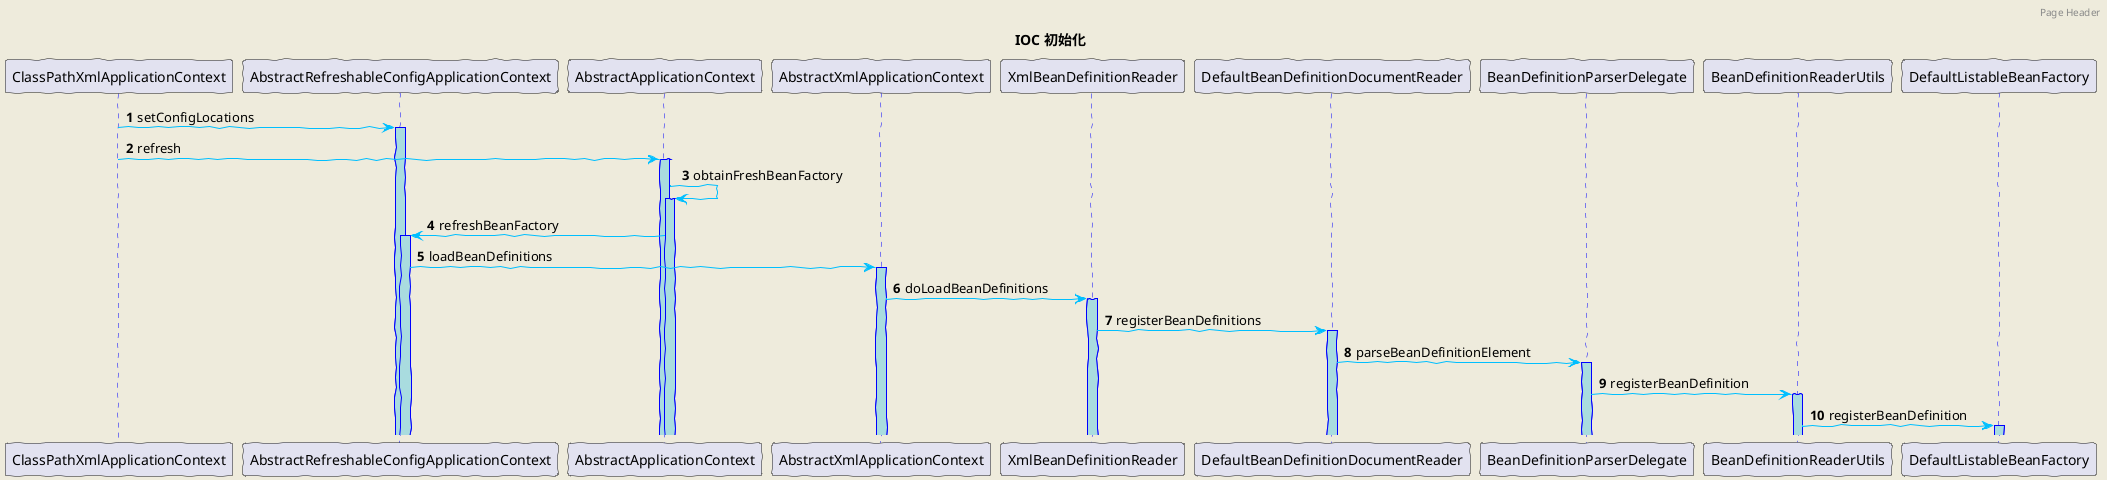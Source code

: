 @startuml

title IOC 初始化

autonumber

autoactivate on

skinparam backgroundColor #EEEBDC
skinparam handwritten true

skinparam sequence {
ArrowColor DeepSkyBlue
ActorBorderColor DeepSkyBlue
LifeLineBorderColor blue
LifeLineBackgroundColor #A9DCDF

ParticipantFontName Impact

ActorBackgroundColor aqua
ActorFontColor DeepSkyBlue
ActorFontSize 17
ActorFontName Aapex
}

header Page Header


ClassPathXmlApplicationContext -> AbstractRefreshableConfigApplicationContext : setConfigLocations

ClassPathXmlApplicationContext -> AbstractApplicationContext : refresh

AbstractApplicationContext -> AbstractApplicationContext : obtainFreshBeanFactory

AbstractApplicationContext -> AbstractRefreshableConfigApplicationContext : refreshBeanFactory

AbstractRefreshableConfigApplicationContext -> AbstractXmlApplicationContext : loadBeanDefinitions

AbstractXmlApplicationContext -> XmlBeanDefinitionReader : doLoadBeanDefinitions

XmlBeanDefinitionReader -> DefaultBeanDefinitionDocumentReader : registerBeanDefinitions

DefaultBeanDefinitionDocumentReader -> BeanDefinitionParserDelegate : parseBeanDefinitionElement

BeanDefinitionParserDelegate -> BeanDefinitionReaderUtils : registerBeanDefinition

BeanDefinitionReaderUtils -> DefaultListableBeanFactory : registerBeanDefinition







@enduml